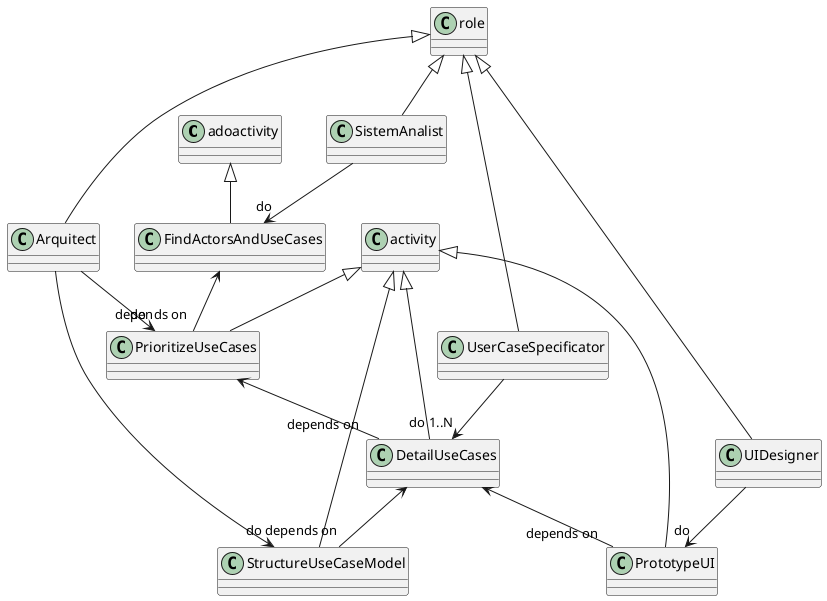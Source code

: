 @startuml

    adoactivity <|-- FindActorsAndUseCases
    activity <|-- PrioritizeUseCases
    activity <|-- DetailUseCases
    activity <|-- PrototypeUI
    activity <|-- StructureUseCaseModel

    role <|-- SistemAnalist
    role <|-- Arquitect
    role <|-- UserCaseSpecificator
    role <|-- UIDesigner

    SistemAnalist --> "do" FindActorsAndUseCases
    Arquitect --> "do" PrioritizeUseCases
    Arquitect --> "do" StructureUseCaseModel
    UserCaseSpecificator --> "do 1..N"  DetailUseCases
    UIDesigner --> "do" PrototypeUI

    FindActorsAndUseCases <-- "depends on" PrioritizeUseCases
    PrioritizeUseCases <-- "depends on" DetailUseCases
    DetailUseCases <-- "depends on" PrototypeUI
    DetailUseCases <-- "depends on" StructureUseCaseModel

@enduml
